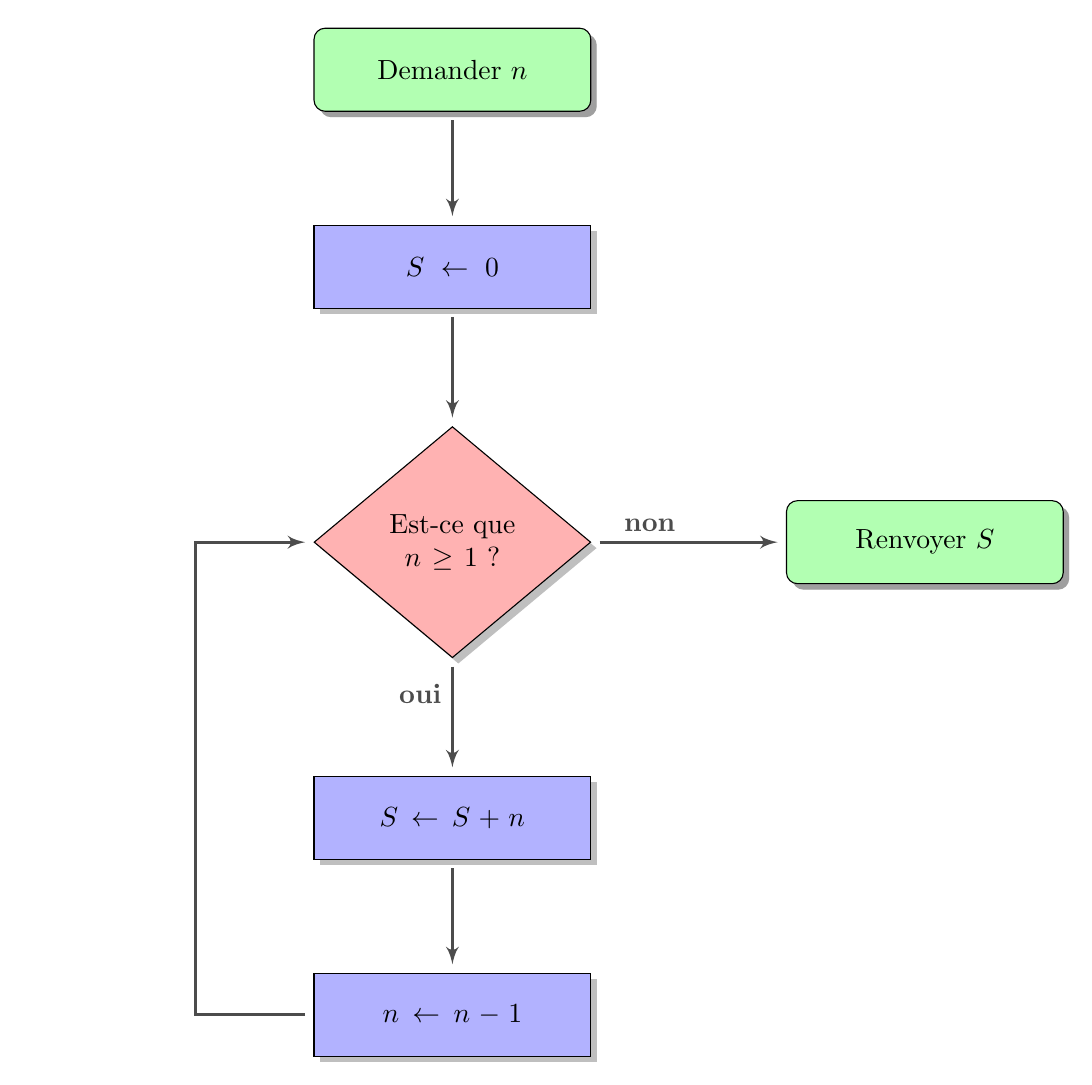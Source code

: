 \usetikzlibrary{shadows,arrows, shapes}

% Define block styles


\tikzstyle{boxstyle} =  [draw, text width=8em, text centered, minimum width=10em,  minimum height=3em, drop shadow]

\tikzstyle{boxinput} = [boxstyle, rounded corners, drop shadow, fill=green!30]
\tikzstyle{instruction} = [boxstyle,  fill=blue!30]
\tikzstyle{ifthen} = [boxstyle,  text width=5em, diamond, fill=red!30]

\tikzstyle{line} = [draw, very thick, shorten <=3pt,shorten >=3pt, color=black!70, -latex']



\begin{tikzpicture}[scale=1,every node/.style={transform shape}]


%Draw diagram elements
\path node(P1)[ifthen] {Est-ce que $n \ge 1$ ?};

\path (P1)+(0,3.5) node(P0)[instruction] {$S \leftarrow 0$};
\path (P0)+(0,2.5) node(P00)[boxinput] {Demander $n$};
\path (P1)+(0,-3.5) node(P2)[instruction] {$S \leftarrow S + n$};
\path (P2)+(0,-2.5) node(P4)[instruction] {$n \leftarrow n - 1$};
\path (P1)+(6,0) node(P3)[boxinput] {Renvoyer $S$};


% Draw arrows between elements
\path[line] (P1.south) -- node [left,pos=0.3] {\bf oui} (P2);
\path[line] (P1.east) -- node [above, pos=0.3] {\bf non} (P3);
\path[line] (P0.south) -- (P1);
\path[line] (P00.south) -- (P0);

\path[line] (P2.south) -- (P4);
\path[line] (P4.west) -- ++(-1.5,0) -- ++(0,6)--(P1.west);


\end{tikzpicture}